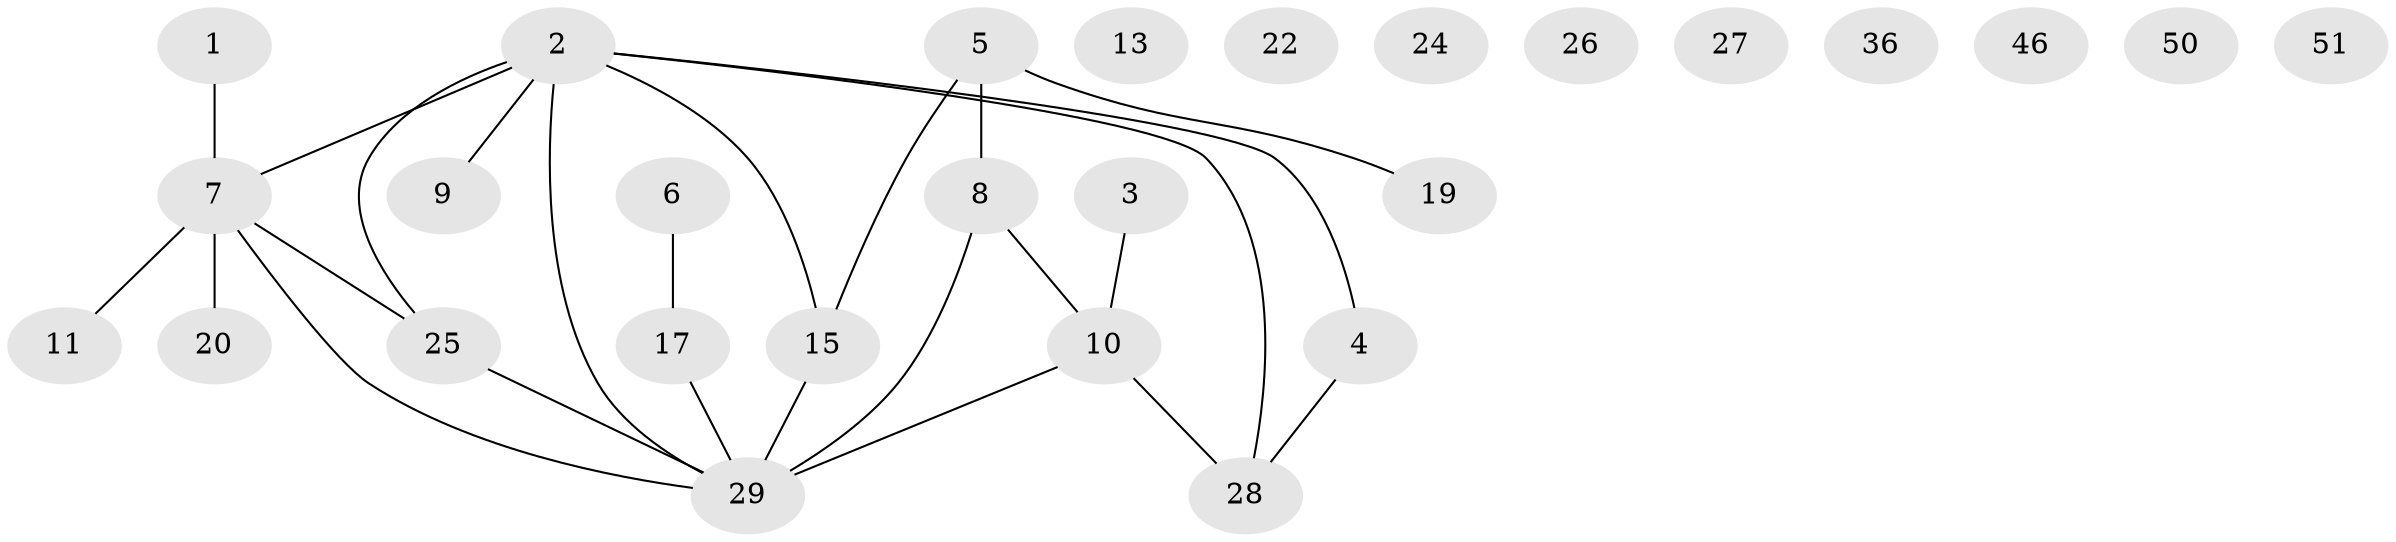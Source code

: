 // original degree distribution, {3: 0.2037037037037037, 1: 0.25925925925925924, 2: 0.2222222222222222, 0: 0.14814814814814814, 4: 0.07407407407407407, 5: 0.05555555555555555, 6: 0.037037037037037035}
// Generated by graph-tools (version 1.1) at 2025/12/03/09/25 04:12:56]
// undirected, 27 vertices, 25 edges
graph export_dot {
graph [start="1"]
  node [color=gray90,style=filled];
  1 [super="+49+14"];
  2 [super="+30+39+16"];
  3;
  4 [super="+23"];
  5;
  6 [super="+18"];
  7 [super="+48"];
  8 [super="+21"];
  9;
  10 [super="+12"];
  11;
  13;
  15 [super="+33"];
  17 [super="+43"];
  19;
  20;
  22;
  24 [super="+53"];
  25;
  26;
  27;
  28 [super="+37+32"];
  29 [super="+31+41+35"];
  36;
  46;
  50;
  51;
  1 -- 7 [weight=2];
  2 -- 9;
  2 -- 28;
  2 -- 29;
  2 -- 25;
  2 -- 15;
  2 -- 7;
  2 -- 4;
  3 -- 10;
  4 -- 28;
  5 -- 19;
  5 -- 15;
  5 -- 8;
  6 -- 17;
  7 -- 11;
  7 -- 20;
  7 -- 25;
  7 -- 29 [weight=2];
  8 -- 29 [weight=2];
  8 -- 10;
  10 -- 28;
  10 -- 29;
  15 -- 29 [weight=2];
  17 -- 29;
  25 -- 29;
}
